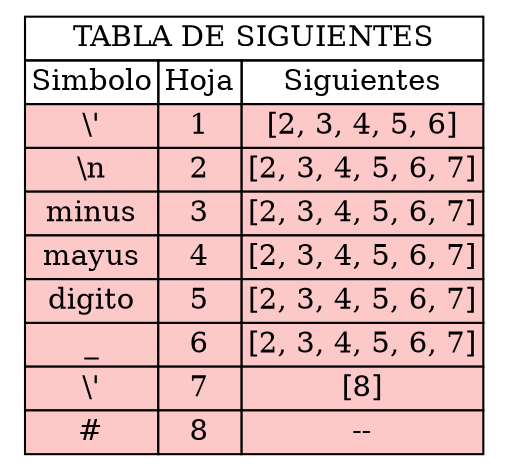 digraph { 
 tbl1 [
shape=plaintext
 label=<
<table border='0' cellborder='1' cellspacing='0'>
<tr><td colspan="3">TABLA DE SIGUIENTES</td></tr>
<th><td>Simbolo</td><td>Hoja</td><td>Siguientes</td></th><tr><td bgcolor="#fcc8c8">\'</td><td bgcolor="#fcc8c8">1</td><td bgcolor="#fcc8c8">[2, 3, 4, 5, 6]</td></tr>
<tr><td bgcolor="#fcc8c8">\n</td><td bgcolor="#fcc8c8">2</td><td bgcolor="#fcc8c8">[2, 3, 4, 5, 6, 7]</td></tr>
<tr><td bgcolor="#fcc8c8">minus</td><td bgcolor="#fcc8c8">3</td><td bgcolor="#fcc8c8">[2, 3, 4, 5, 6, 7]</td></tr>
<tr><td bgcolor="#fcc8c8">mayus</td><td bgcolor="#fcc8c8">4</td><td bgcolor="#fcc8c8">[2, 3, 4, 5, 6, 7]</td></tr>
<tr><td bgcolor="#fcc8c8">digito</td><td bgcolor="#fcc8c8">5</td><td bgcolor="#fcc8c8">[2, 3, 4, 5, 6, 7]</td></tr>
<tr><td bgcolor="#fcc8c8">_</td><td bgcolor="#fcc8c8">6</td><td bgcolor="#fcc8c8">[2, 3, 4, 5, 6, 7]</td></tr>
<tr><td bgcolor="#fcc8c8">\'</td><td bgcolor="#fcc8c8">7</td><td bgcolor="#fcc8c8">[8]</td></tr>
<tr><td bgcolor="#fcc8c8">#</td><td bgcolor="#fcc8c8">8</td><td bgcolor="#fcc8c8">--</td></tr>
</table>
>];
}

